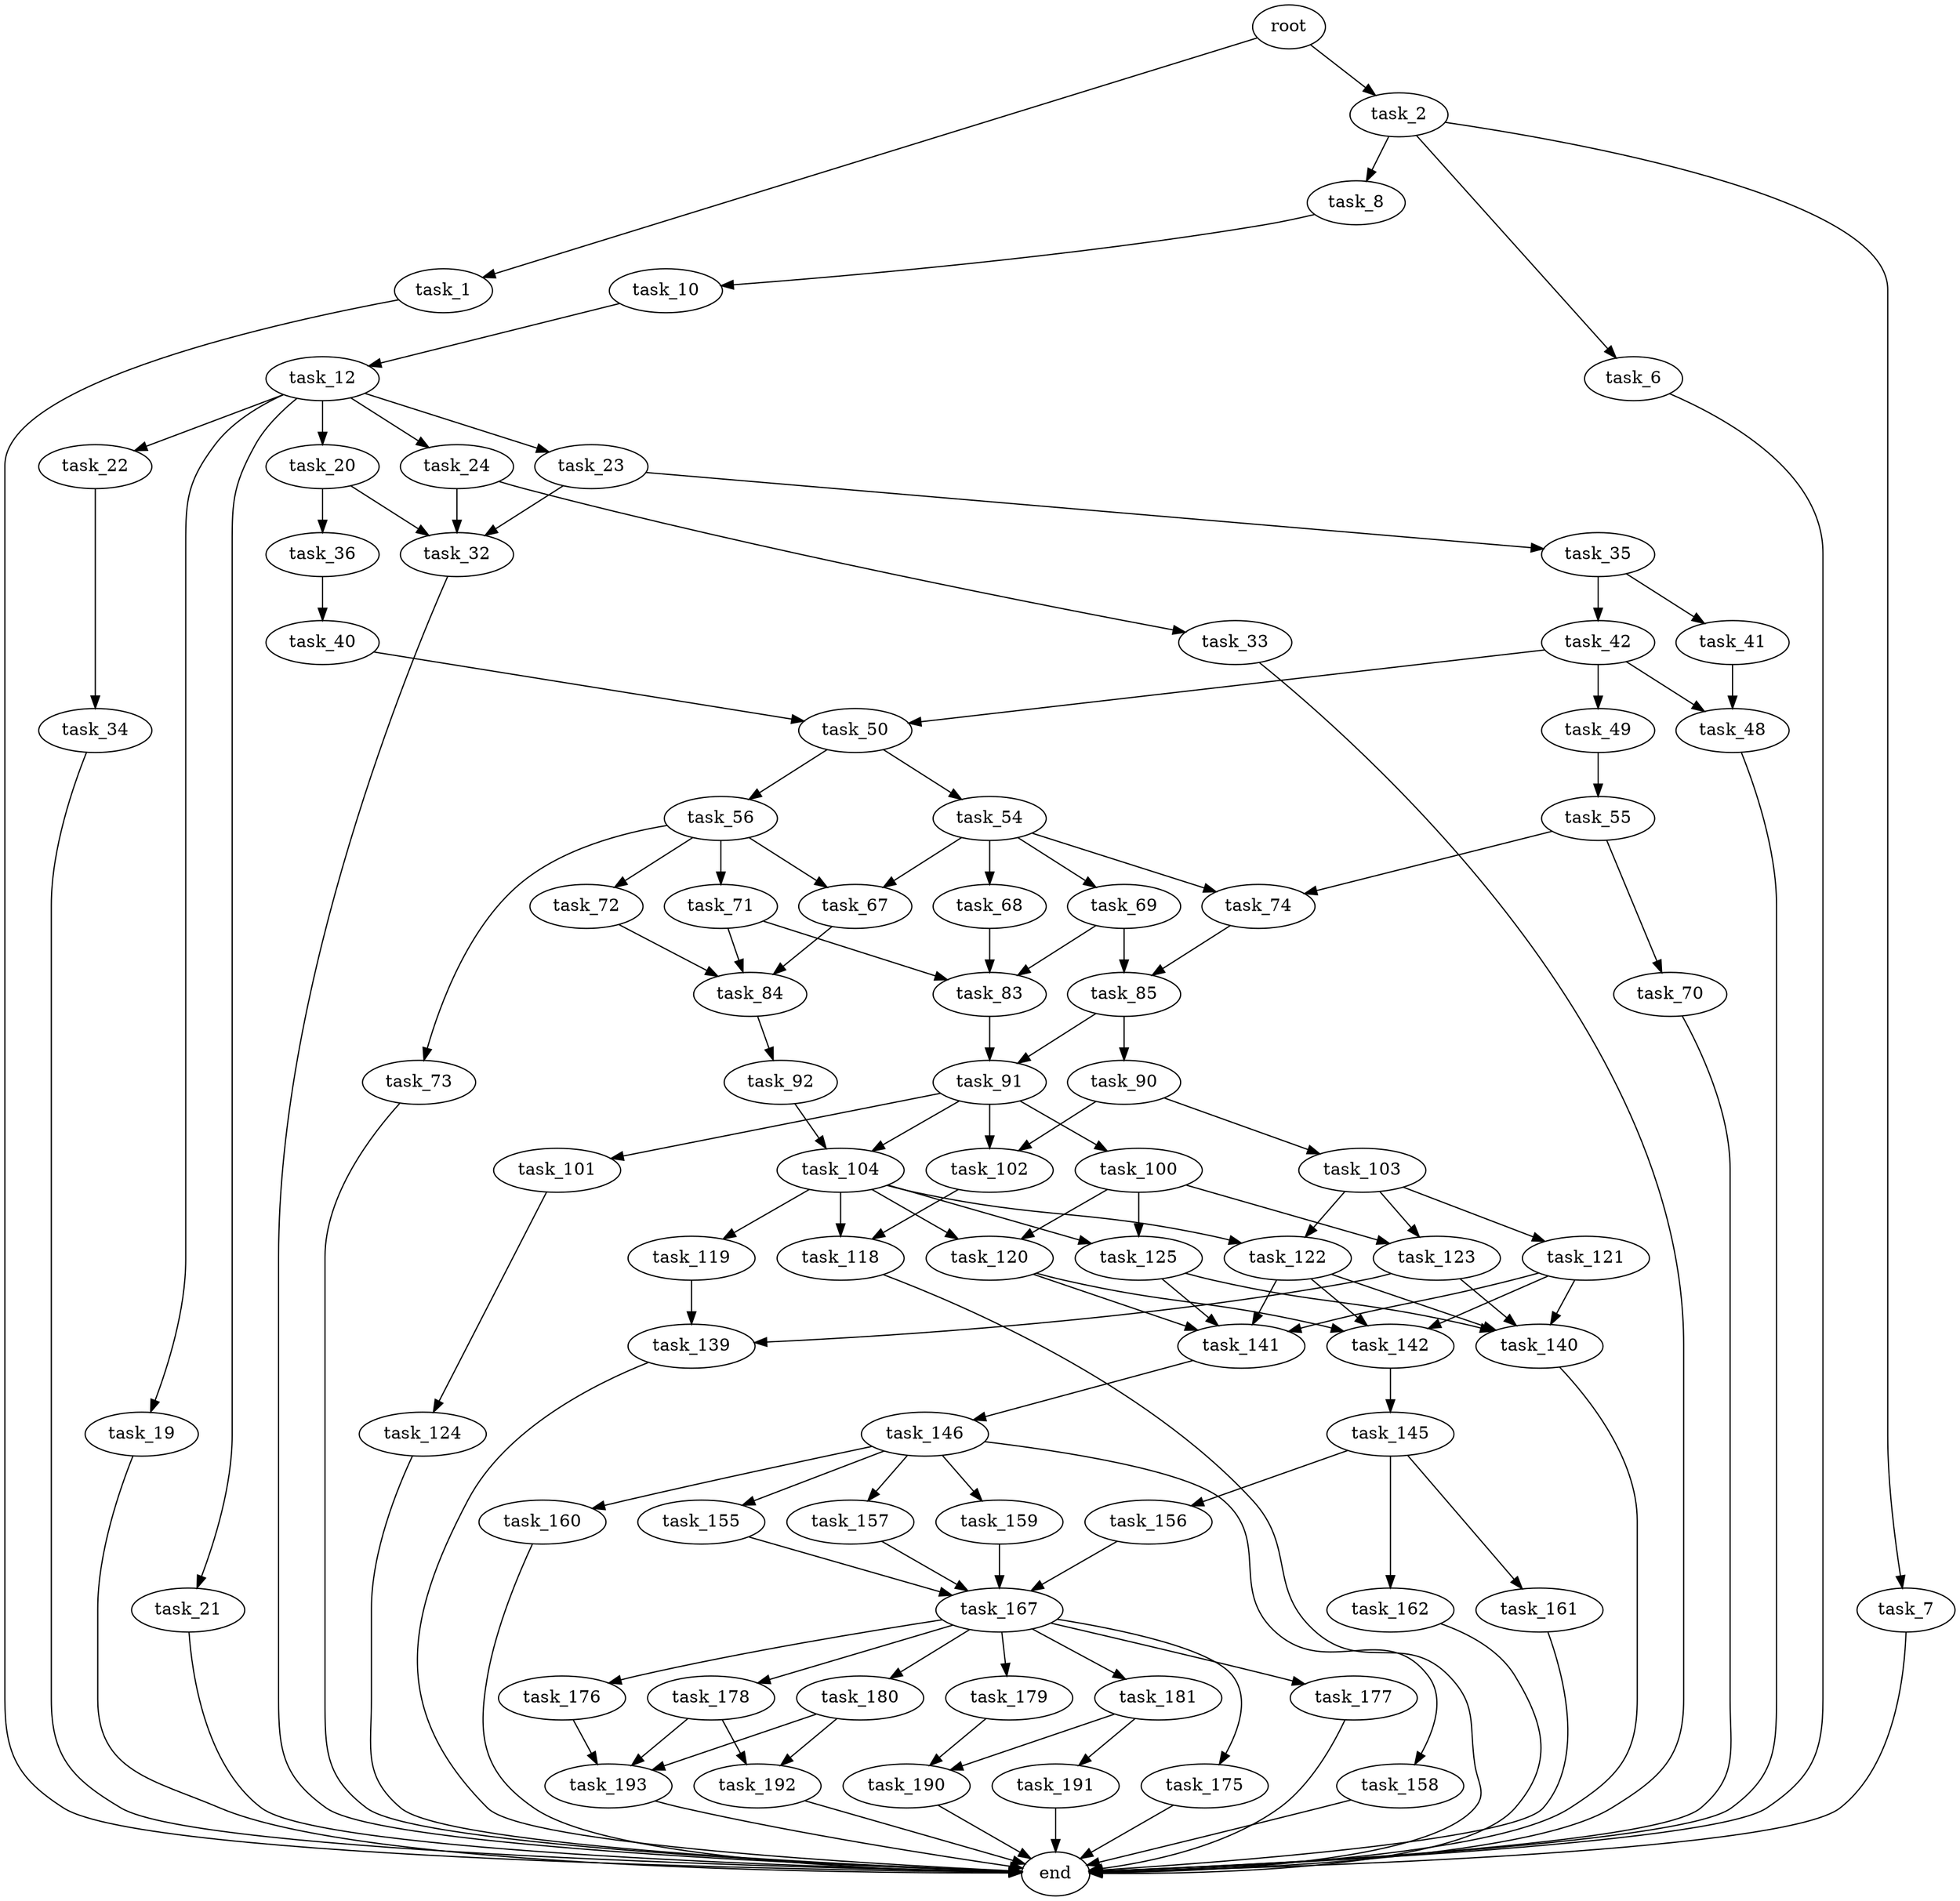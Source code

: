digraph G {
  root [size="0.000000"];
  task_1 [size="8589934592.000000"];
  task_2 [size="549755813888.000000"];
  end [size="0.000000"];
  task_6 [size="21998295994.000000"];
  task_7 [size="1486198333.000000"];
  task_8 [size="24044655781.000000"];
  task_10 [size="31358014468.000000"];
  task_12 [size="368293445632.000000"];
  task_19 [size="716443941033.000000"];
  task_20 [size="1073741824000.000000"];
  task_21 [size="4401523188.000000"];
  task_22 [size="368293445632.000000"];
  task_23 [size="11305772872.000000"];
  task_24 [size="646850396259.000000"];
  task_32 [size="316622398431.000000"];
  task_36 [size="41459373827.000000"];
  task_34 [size="257964847105.000000"];
  task_35 [size="5084860691.000000"];
  task_33 [size="134217728000.000000"];
  task_41 [size="7152117750.000000"];
  task_42 [size="134217728000.000000"];
  task_40 [size="1073741824000.000000"];
  task_50 [size="32634333479.000000"];
  task_48 [size="78504925320.000000"];
  task_49 [size="9896154804.000000"];
  task_55 [size="13168791832.000000"];
  task_54 [size="8589934592.000000"];
  task_56 [size="134217728000.000000"];
  task_67 [size="68719476736.000000"];
  task_68 [size="15453115770.000000"];
  task_69 [size="55290602155.000000"];
  task_74 [size="368293445632.000000"];
  task_70 [size="434270223130.000000"];
  task_71 [size="748024368.000000"];
  task_72 [size="368293445632.000000"];
  task_73 [size="6036982130.000000"];
  task_84 [size="770695153.000000"];
  task_83 [size="231928233984.000000"];
  task_85 [size="368293445632.000000"];
  task_91 [size="231928233984.000000"];
  task_92 [size="11968738191.000000"];
  task_90 [size="33239273072.000000"];
  task_102 [size="3929201461.000000"];
  task_103 [size="22868169994.000000"];
  task_100 [size="231928233984.000000"];
  task_101 [size="8589934592.000000"];
  task_104 [size="17908266978.000000"];
  task_120 [size="1073741824000.000000"];
  task_123 [size="28991029248.000000"];
  task_125 [size="7043144264.000000"];
  task_124 [size="26847152154.000000"];
  task_118 [size="1073741824000.000000"];
  task_121 [size="782757789696.000000"];
  task_122 [size="231928233984.000000"];
  task_119 [size="656228436275.000000"];
  task_139 [size="1282133546.000000"];
  task_141 [size="227964636166.000000"];
  task_142 [size="5738592214.000000"];
  task_140 [size="15041201446.000000"];
  task_146 [size="231928233984.000000"];
  task_145 [size="11018010548.000000"];
  task_156 [size="782757789696.000000"];
  task_161 [size="782757789696.000000"];
  task_162 [size="46556488075.000000"];
  task_155 [size="8589934592.000000"];
  task_157 [size="1805995029.000000"];
  task_158 [size="368293445632.000000"];
  task_159 [size="5825767833.000000"];
  task_160 [size="782757789696.000000"];
  task_167 [size="17888417027.000000"];
  task_175 [size="783786600428.000000"];
  task_176 [size="7168042510.000000"];
  task_177 [size="1073741824000.000000"];
  task_178 [size="19061199728.000000"];
  task_179 [size="454516661740.000000"];
  task_180 [size="30335856322.000000"];
  task_181 [size="387581820548.000000"];
  task_193 [size="1161969035103.000000"];
  task_192 [size="231928233984.000000"];
  task_190 [size="16476909387.000000"];
  task_191 [size="782757789696.000000"];

  root -> task_1 [size="1.000000"];
  root -> task_2 [size="1.000000"];
  task_1 -> end [size="1.000000"];
  task_2 -> task_6 [size="536870912.000000"];
  task_2 -> task_7 [size="536870912.000000"];
  task_2 -> task_8 [size="536870912.000000"];
  task_6 -> end [size="1.000000"];
  task_7 -> end [size="1.000000"];
  task_8 -> task_10 [size="838860800.000000"];
  task_10 -> task_12 [size="536870912.000000"];
  task_12 -> task_19 [size="411041792.000000"];
  task_12 -> task_20 [size="411041792.000000"];
  task_12 -> task_21 [size="411041792.000000"];
  task_12 -> task_22 [size="411041792.000000"];
  task_12 -> task_23 [size="411041792.000000"];
  task_12 -> task_24 [size="411041792.000000"];
  task_19 -> end [size="1.000000"];
  task_20 -> task_32 [size="838860800.000000"];
  task_20 -> task_36 [size="838860800.000000"];
  task_21 -> end [size="1.000000"];
  task_22 -> task_34 [size="411041792.000000"];
  task_23 -> task_32 [size="838860800.000000"];
  task_23 -> task_35 [size="838860800.000000"];
  task_24 -> task_32 [size="411041792.000000"];
  task_24 -> task_33 [size="411041792.000000"];
  task_32 -> end [size="1.000000"];
  task_36 -> task_40 [size="33554432.000000"];
  task_34 -> end [size="1.000000"];
  task_35 -> task_41 [size="134217728.000000"];
  task_35 -> task_42 [size="134217728.000000"];
  task_33 -> end [size="1.000000"];
  task_41 -> task_48 [size="134217728.000000"];
  task_42 -> task_48 [size="209715200.000000"];
  task_42 -> task_49 [size="209715200.000000"];
  task_42 -> task_50 [size="209715200.000000"];
  task_40 -> task_50 [size="838860800.000000"];
  task_50 -> task_54 [size="75497472.000000"];
  task_50 -> task_56 [size="75497472.000000"];
  task_48 -> end [size="1.000000"];
  task_49 -> task_55 [size="301989888.000000"];
  task_55 -> task_70 [size="301989888.000000"];
  task_55 -> task_74 [size="301989888.000000"];
  task_54 -> task_67 [size="33554432.000000"];
  task_54 -> task_68 [size="33554432.000000"];
  task_54 -> task_69 [size="33554432.000000"];
  task_54 -> task_74 [size="33554432.000000"];
  task_56 -> task_67 [size="209715200.000000"];
  task_56 -> task_71 [size="209715200.000000"];
  task_56 -> task_72 [size="209715200.000000"];
  task_56 -> task_73 [size="209715200.000000"];
  task_67 -> task_84 [size="134217728.000000"];
  task_68 -> task_83 [size="301989888.000000"];
  task_69 -> task_83 [size="75497472.000000"];
  task_69 -> task_85 [size="75497472.000000"];
  task_74 -> task_85 [size="411041792.000000"];
  task_70 -> end [size="1.000000"];
  task_71 -> task_83 [size="33554432.000000"];
  task_71 -> task_84 [size="33554432.000000"];
  task_72 -> task_84 [size="411041792.000000"];
  task_73 -> end [size="1.000000"];
  task_84 -> task_92 [size="33554432.000000"];
  task_83 -> task_91 [size="301989888.000000"];
  task_85 -> task_90 [size="411041792.000000"];
  task_85 -> task_91 [size="411041792.000000"];
  task_91 -> task_100 [size="301989888.000000"];
  task_91 -> task_101 [size="301989888.000000"];
  task_91 -> task_102 [size="301989888.000000"];
  task_91 -> task_104 [size="301989888.000000"];
  task_92 -> task_104 [size="838860800.000000"];
  task_90 -> task_102 [size="33554432.000000"];
  task_90 -> task_103 [size="33554432.000000"];
  task_102 -> task_118 [size="301989888.000000"];
  task_103 -> task_121 [size="679477248.000000"];
  task_103 -> task_122 [size="679477248.000000"];
  task_103 -> task_123 [size="679477248.000000"];
  task_100 -> task_120 [size="301989888.000000"];
  task_100 -> task_123 [size="301989888.000000"];
  task_100 -> task_125 [size="301989888.000000"];
  task_101 -> task_124 [size="33554432.000000"];
  task_104 -> task_118 [size="33554432.000000"];
  task_104 -> task_119 [size="33554432.000000"];
  task_104 -> task_120 [size="33554432.000000"];
  task_104 -> task_122 [size="33554432.000000"];
  task_104 -> task_125 [size="33554432.000000"];
  task_120 -> task_141 [size="838860800.000000"];
  task_120 -> task_142 [size="838860800.000000"];
  task_123 -> task_139 [size="75497472.000000"];
  task_123 -> task_140 [size="75497472.000000"];
  task_125 -> task_140 [size="411041792.000000"];
  task_125 -> task_141 [size="411041792.000000"];
  task_124 -> end [size="1.000000"];
  task_118 -> end [size="1.000000"];
  task_121 -> task_140 [size="679477248.000000"];
  task_121 -> task_141 [size="679477248.000000"];
  task_121 -> task_142 [size="679477248.000000"];
  task_122 -> task_140 [size="301989888.000000"];
  task_122 -> task_141 [size="301989888.000000"];
  task_122 -> task_142 [size="301989888.000000"];
  task_119 -> task_139 [size="411041792.000000"];
  task_139 -> end [size="1.000000"];
  task_141 -> task_146 [size="411041792.000000"];
  task_142 -> task_145 [size="209715200.000000"];
  task_140 -> end [size="1.000000"];
  task_146 -> task_155 [size="301989888.000000"];
  task_146 -> task_157 [size="301989888.000000"];
  task_146 -> task_158 [size="301989888.000000"];
  task_146 -> task_159 [size="301989888.000000"];
  task_146 -> task_160 [size="301989888.000000"];
  task_145 -> task_156 [size="33554432.000000"];
  task_145 -> task_161 [size="33554432.000000"];
  task_145 -> task_162 [size="33554432.000000"];
  task_156 -> task_167 [size="679477248.000000"];
  task_161 -> end [size="1.000000"];
  task_162 -> end [size="1.000000"];
  task_155 -> task_167 [size="33554432.000000"];
  task_157 -> task_167 [size="75497472.000000"];
  task_158 -> end [size="1.000000"];
  task_159 -> task_167 [size="301989888.000000"];
  task_160 -> end [size="1.000000"];
  task_167 -> task_175 [size="411041792.000000"];
  task_167 -> task_176 [size="411041792.000000"];
  task_167 -> task_177 [size="411041792.000000"];
  task_167 -> task_178 [size="411041792.000000"];
  task_167 -> task_179 [size="411041792.000000"];
  task_167 -> task_180 [size="411041792.000000"];
  task_167 -> task_181 [size="411041792.000000"];
  task_175 -> end [size="1.000000"];
  task_176 -> task_193 [size="301989888.000000"];
  task_177 -> end [size="1.000000"];
  task_178 -> task_192 [size="536870912.000000"];
  task_178 -> task_193 [size="536870912.000000"];
  task_179 -> task_190 [size="301989888.000000"];
  task_180 -> task_192 [size="679477248.000000"];
  task_180 -> task_193 [size="679477248.000000"];
  task_181 -> task_190 [size="536870912.000000"];
  task_181 -> task_191 [size="536870912.000000"];
  task_193 -> end [size="1.000000"];
  task_192 -> end [size="1.000000"];
  task_190 -> end [size="1.000000"];
  task_191 -> end [size="1.000000"];
}
